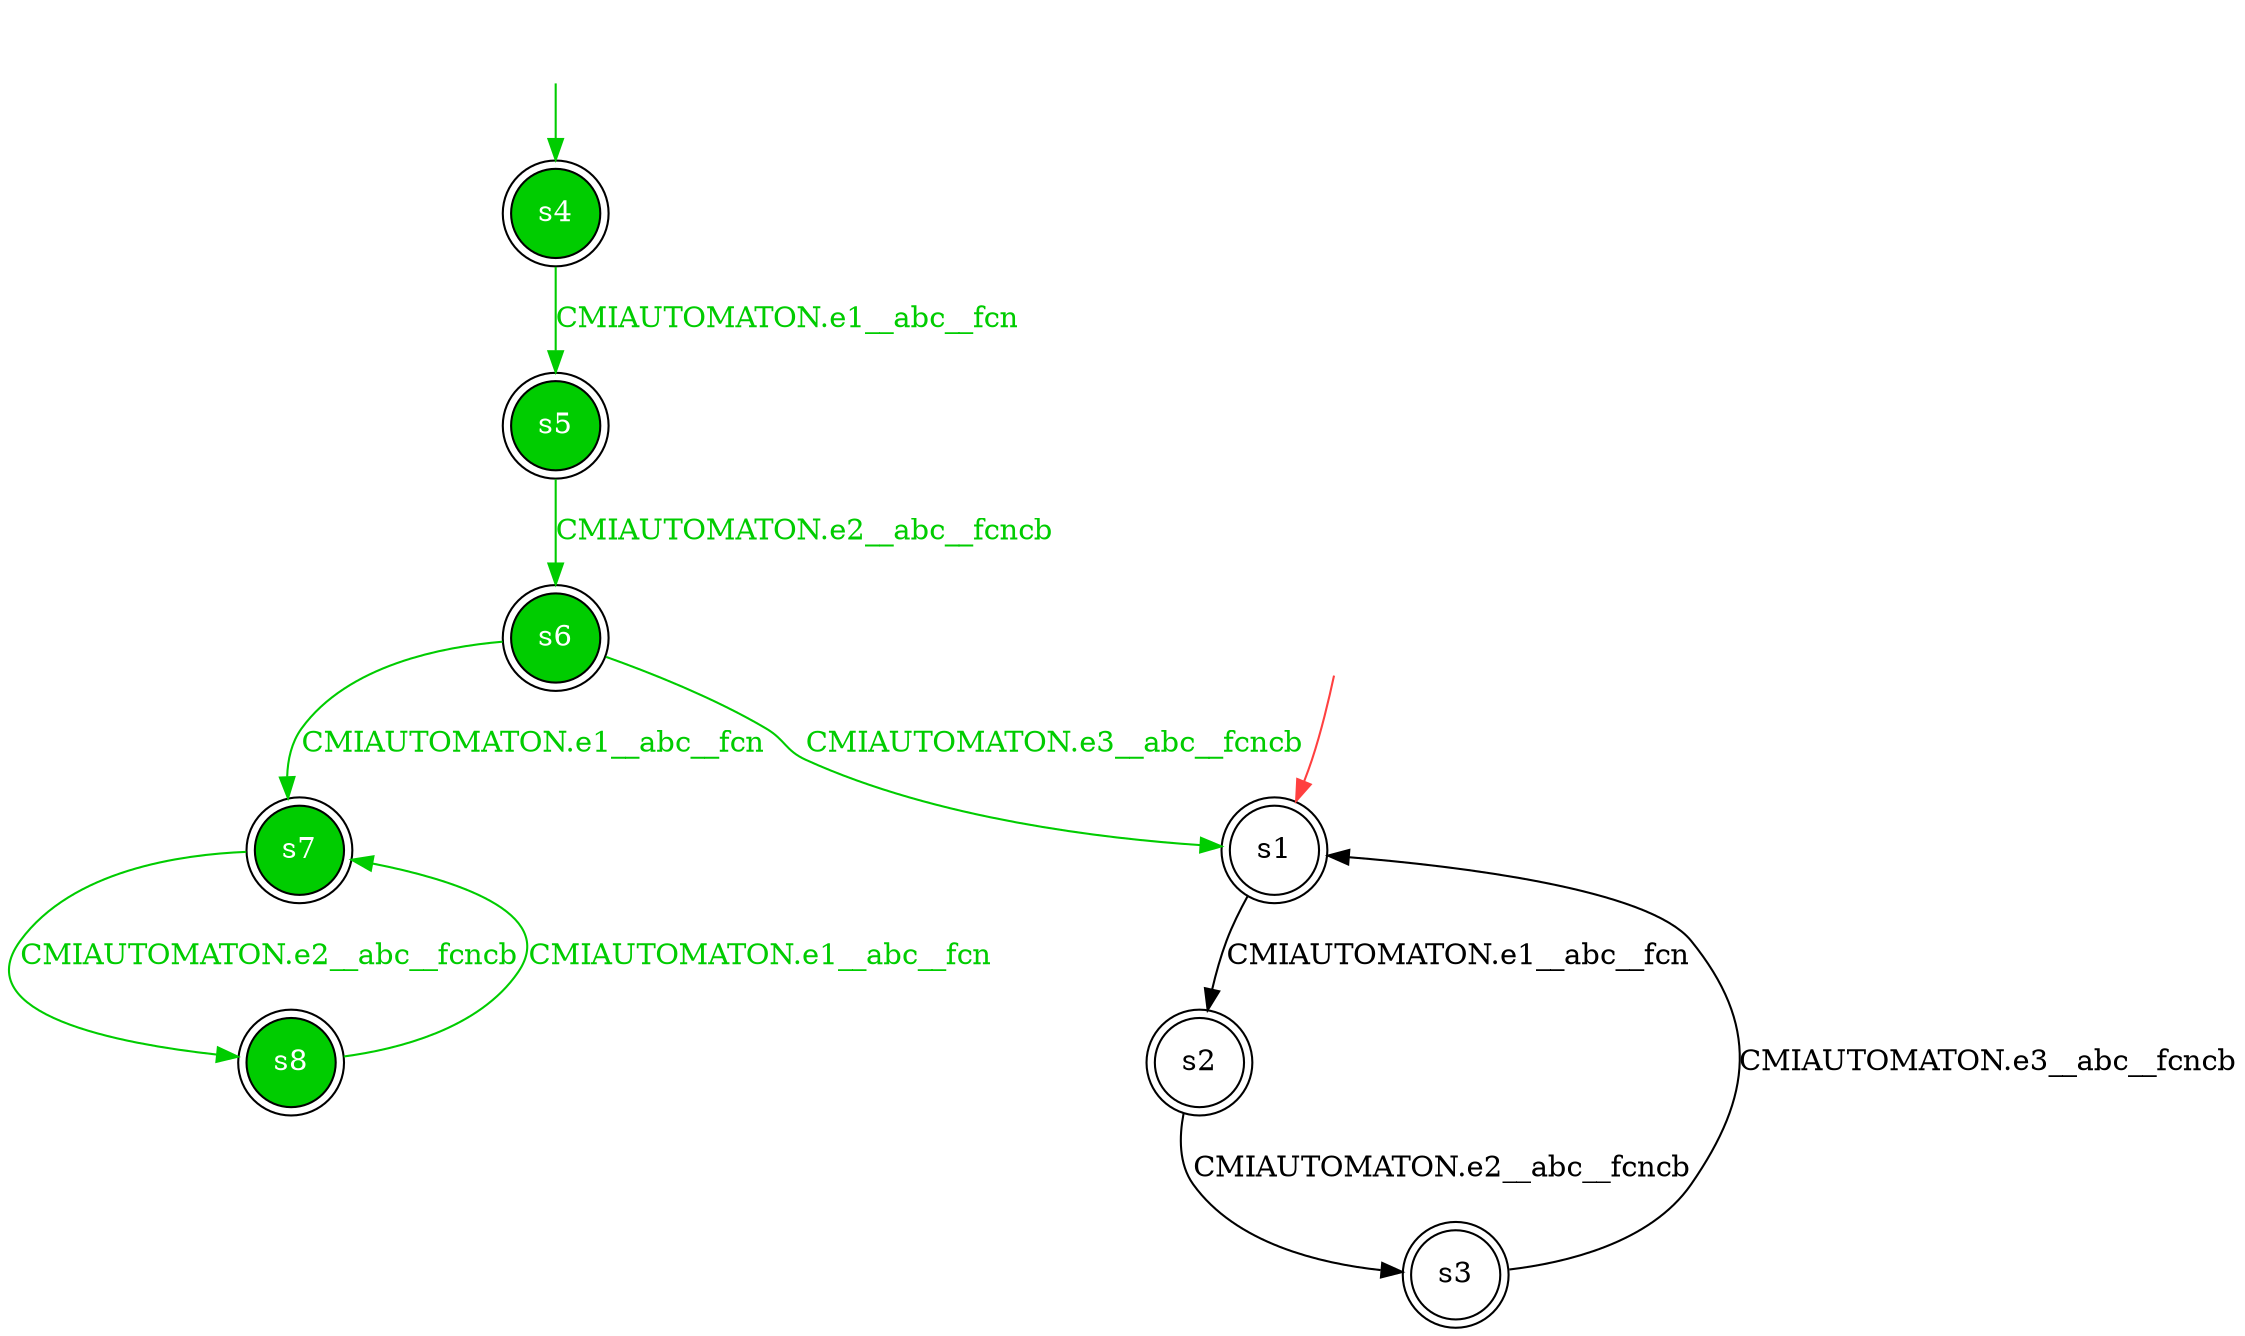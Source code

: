 digraph diffautomaton {
	1 [label=<s1> shape="doublecircle"];
	4 [label=<s4> shape="doublecircle" fillcolor="#00cc00" fontcolor="#ffffff" style="filled"];
	2 [label=<s2> shape="doublecircle"];
	3 [label=<s3> shape="doublecircle"];
	5 [label=<s5> shape="doublecircle" fillcolor="#00cc00" fontcolor="#ffffff" style="filled"];
	6 [label=<s6> shape="doublecircle" fillcolor="#00cc00" fontcolor="#ffffff" style="filled"];
	7 [label=<s7> shape="doublecircle" fillcolor="#00cc00" fontcolor="#ffffff" style="filled"];
	8 [label=<s8> shape="doublecircle" fillcolor="#00cc00" fontcolor="#ffffff" style="filled"];
	__init1 [label=<> shape="none"];
	__init1 -> 1 [color="#ff4040"];
	__init4 [label=<> shape="none"];
	__init4 -> 4 [color="#00cc00"];
	1 -> 2 [label=<<font color="#000000">CMIAUTOMATON.e1__abc__fcn</font>> id="1-0-2"];
	4 -> 5 [label=<<font color="#00cc00">CMIAUTOMATON.e1__abc__fcn</font>> color="#00cc00" id="4-0-5"];
	2 -> 3 [label=<<font color="#000000">CMIAUTOMATON.e2__abc__fcncb</font>> id="2-0-3"];
	3 -> 1 [label=<<font color="#000000">CMIAUTOMATON.e3__abc__fcncb</font>> id="3-0-1"];
	5 -> 6 [label=<<font color="#00cc00">CMIAUTOMATON.e2__abc__fcncb</font>> color="#00cc00" id="5-0-6"];
	6 -> 7 [label=<<font color="#00cc00">CMIAUTOMATON.e1__abc__fcn</font>> color="#00cc00" id="6-0-7"];
	6 -> 1 [label=<<font color="#00cc00">CMIAUTOMATON.e3__abc__fcncb</font>> color="#00cc00" id="6-1-1"];
	7 -> 8 [label=<<font color="#00cc00">CMIAUTOMATON.e2__abc__fcncb</font>> color="#00cc00" id="7-0-8"];
	8 -> 7 [label=<<font color="#00cc00">CMIAUTOMATON.e1__abc__fcn</font>> color="#00cc00" id="8-0-7"];
}
